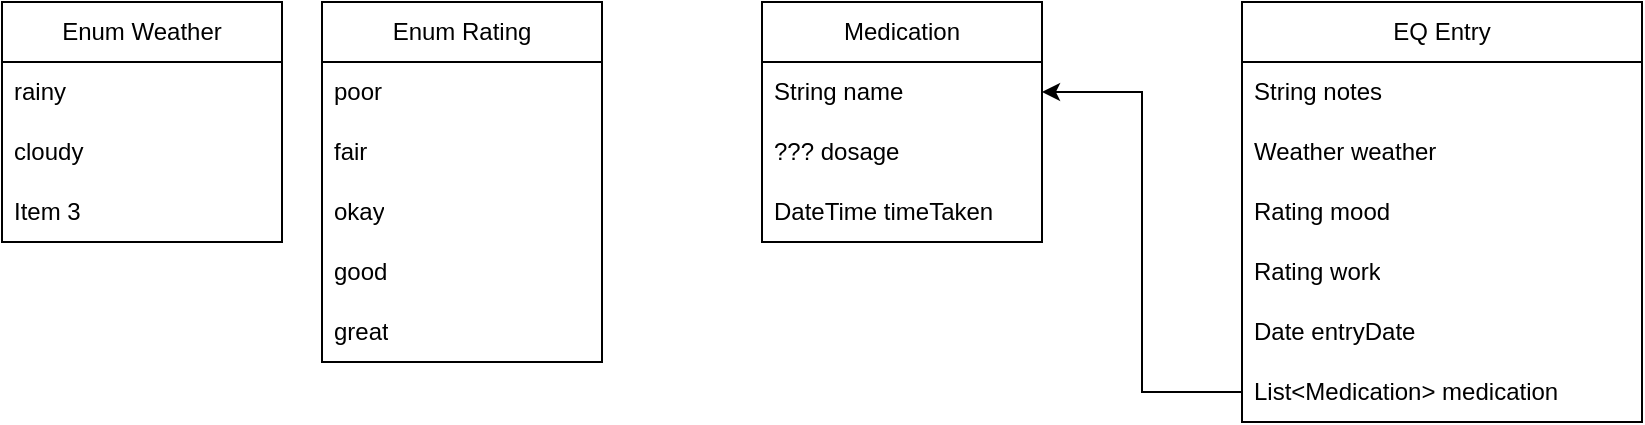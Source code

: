 <mxfile version="27.1.4">
  <diagram name="Page-1" id="wL45Og8CIMugXO4mLB4C">
    <mxGraphModel dx="3428" dy="951" grid="1" gridSize="10" guides="1" tooltips="1" connect="1" arrows="1" fold="1" page="1" pageScale="1" pageWidth="850" pageHeight="1100" math="0" shadow="0">
      <root>
        <mxCell id="0" />
        <mxCell id="1" parent="0" />
        <mxCell id="tm_RHYCZJLIfnk08iRbi-1" value="EQ Entry" style="swimlane;fontStyle=0;childLayout=stackLayout;horizontal=1;startSize=30;horizontalStack=0;resizeParent=1;resizeParentMax=0;resizeLast=0;collapsible=1;marginBottom=0;whiteSpace=wrap;html=1;" vertex="1" parent="1">
          <mxGeometry x="280" y="40" width="200" height="210" as="geometry" />
        </mxCell>
        <mxCell id="tm_RHYCZJLIfnk08iRbi-2" value="String notes" style="text;strokeColor=none;fillColor=none;align=left;verticalAlign=middle;spacingLeft=4;spacingRight=4;overflow=hidden;points=[[0,0.5],[1,0.5]];portConstraint=eastwest;rotatable=0;whiteSpace=wrap;html=1;" vertex="1" parent="tm_RHYCZJLIfnk08iRbi-1">
          <mxGeometry y="30" width="200" height="30" as="geometry" />
        </mxCell>
        <mxCell id="tm_RHYCZJLIfnk08iRbi-3" value="Weather weather" style="text;strokeColor=none;fillColor=none;align=left;verticalAlign=middle;spacingLeft=4;spacingRight=4;overflow=hidden;points=[[0,0.5],[1,0.5]];portConstraint=eastwest;rotatable=0;whiteSpace=wrap;html=1;" vertex="1" parent="tm_RHYCZJLIfnk08iRbi-1">
          <mxGeometry y="60" width="200" height="30" as="geometry" />
        </mxCell>
        <mxCell id="tm_RHYCZJLIfnk08iRbi-5" value="Rating mood" style="text;strokeColor=none;fillColor=none;align=left;verticalAlign=middle;spacingLeft=4;spacingRight=4;overflow=hidden;points=[[0,0.5],[1,0.5]];portConstraint=eastwest;rotatable=0;whiteSpace=wrap;html=1;" vertex="1" parent="tm_RHYCZJLIfnk08iRbi-1">
          <mxGeometry y="90" width="200" height="30" as="geometry" />
        </mxCell>
        <mxCell id="tm_RHYCZJLIfnk08iRbi-4" value="Rating work" style="text;strokeColor=none;fillColor=none;align=left;verticalAlign=middle;spacingLeft=4;spacingRight=4;overflow=hidden;points=[[0,0.5],[1,0.5]];portConstraint=eastwest;rotatable=0;whiteSpace=wrap;html=1;" vertex="1" parent="tm_RHYCZJLIfnk08iRbi-1">
          <mxGeometry y="120" width="200" height="30" as="geometry" />
        </mxCell>
        <mxCell id="tm_RHYCZJLIfnk08iRbi-30" value="Date entryDate" style="text;strokeColor=none;fillColor=none;align=left;verticalAlign=middle;spacingLeft=4;spacingRight=4;overflow=hidden;points=[[0,0.5],[1,0.5]];portConstraint=eastwest;rotatable=0;whiteSpace=wrap;html=1;" vertex="1" parent="tm_RHYCZJLIfnk08iRbi-1">
          <mxGeometry y="150" width="200" height="30" as="geometry" />
        </mxCell>
        <mxCell id="tm_RHYCZJLIfnk08iRbi-26" value="List&amp;lt;Medication&amp;gt; medication" style="text;strokeColor=none;fillColor=none;align=left;verticalAlign=middle;spacingLeft=4;spacingRight=4;overflow=hidden;points=[[0,0.5],[1,0.5]];portConstraint=eastwest;rotatable=0;whiteSpace=wrap;html=1;" vertex="1" parent="tm_RHYCZJLIfnk08iRbi-1">
          <mxGeometry y="180" width="200" height="30" as="geometry" />
        </mxCell>
        <mxCell id="tm_RHYCZJLIfnk08iRbi-6" value="Enum Weather" style="swimlane;fontStyle=0;childLayout=stackLayout;horizontal=1;startSize=30;horizontalStack=0;resizeParent=1;resizeParentMax=0;resizeLast=0;collapsible=1;marginBottom=0;whiteSpace=wrap;html=1;" vertex="1" parent="1">
          <mxGeometry x="-340" y="40" width="140" height="120" as="geometry" />
        </mxCell>
        <mxCell id="tm_RHYCZJLIfnk08iRbi-7" value="rainy" style="text;strokeColor=none;fillColor=none;align=left;verticalAlign=middle;spacingLeft=4;spacingRight=4;overflow=hidden;points=[[0,0.5],[1,0.5]];portConstraint=eastwest;rotatable=0;whiteSpace=wrap;html=1;" vertex="1" parent="tm_RHYCZJLIfnk08iRbi-6">
          <mxGeometry y="30" width="140" height="30" as="geometry" />
        </mxCell>
        <mxCell id="tm_RHYCZJLIfnk08iRbi-8" value="cloudy" style="text;strokeColor=none;fillColor=none;align=left;verticalAlign=middle;spacingLeft=4;spacingRight=4;overflow=hidden;points=[[0,0.5],[1,0.5]];portConstraint=eastwest;rotatable=0;whiteSpace=wrap;html=1;" vertex="1" parent="tm_RHYCZJLIfnk08iRbi-6">
          <mxGeometry y="60" width="140" height="30" as="geometry" />
        </mxCell>
        <mxCell id="tm_RHYCZJLIfnk08iRbi-9" value="Item 3" style="text;strokeColor=none;fillColor=none;align=left;verticalAlign=middle;spacingLeft=4;spacingRight=4;overflow=hidden;points=[[0,0.5],[1,0.5]];portConstraint=eastwest;rotatable=0;whiteSpace=wrap;html=1;" vertex="1" parent="tm_RHYCZJLIfnk08iRbi-6">
          <mxGeometry y="90" width="140" height="30" as="geometry" />
        </mxCell>
        <mxCell id="tm_RHYCZJLIfnk08iRbi-10" value="Enum Rating" style="swimlane;fontStyle=0;childLayout=stackLayout;horizontal=1;startSize=30;horizontalStack=0;resizeParent=1;resizeParentMax=0;resizeLast=0;collapsible=1;marginBottom=0;whiteSpace=wrap;html=1;" vertex="1" parent="1">
          <mxGeometry x="-180" y="40" width="140" height="180" as="geometry" />
        </mxCell>
        <mxCell id="tm_RHYCZJLIfnk08iRbi-11" value="poor" style="text;strokeColor=none;fillColor=none;align=left;verticalAlign=middle;spacingLeft=4;spacingRight=4;overflow=hidden;points=[[0,0.5],[1,0.5]];portConstraint=eastwest;rotatable=0;whiteSpace=wrap;html=1;" vertex="1" parent="tm_RHYCZJLIfnk08iRbi-10">
          <mxGeometry y="30" width="140" height="30" as="geometry" />
        </mxCell>
        <mxCell id="tm_RHYCZJLIfnk08iRbi-12" value="fair" style="text;strokeColor=none;fillColor=none;align=left;verticalAlign=middle;spacingLeft=4;spacingRight=4;overflow=hidden;points=[[0,0.5],[1,0.5]];portConstraint=eastwest;rotatable=0;whiteSpace=wrap;html=1;" vertex="1" parent="tm_RHYCZJLIfnk08iRbi-10">
          <mxGeometry y="60" width="140" height="30" as="geometry" />
        </mxCell>
        <mxCell id="tm_RHYCZJLIfnk08iRbi-13" value="okay" style="text;strokeColor=none;fillColor=none;align=left;verticalAlign=middle;spacingLeft=4;spacingRight=4;overflow=hidden;points=[[0,0.5],[1,0.5]];portConstraint=eastwest;rotatable=0;whiteSpace=wrap;html=1;" vertex="1" parent="tm_RHYCZJLIfnk08iRbi-10">
          <mxGeometry y="90" width="140" height="30" as="geometry" />
        </mxCell>
        <mxCell id="tm_RHYCZJLIfnk08iRbi-18" value="good" style="text;strokeColor=none;fillColor=none;align=left;verticalAlign=middle;spacingLeft=4;spacingRight=4;overflow=hidden;points=[[0,0.5],[1,0.5]];portConstraint=eastwest;rotatable=0;whiteSpace=wrap;html=1;" vertex="1" parent="tm_RHYCZJLIfnk08iRbi-10">
          <mxGeometry y="120" width="140" height="30" as="geometry" />
        </mxCell>
        <mxCell id="tm_RHYCZJLIfnk08iRbi-19" value="great" style="text;strokeColor=none;fillColor=none;align=left;verticalAlign=middle;spacingLeft=4;spacingRight=4;overflow=hidden;points=[[0,0.5],[1,0.5]];portConstraint=eastwest;rotatable=0;whiteSpace=wrap;html=1;" vertex="1" parent="tm_RHYCZJLIfnk08iRbi-10">
          <mxGeometry y="150" width="140" height="30" as="geometry" />
        </mxCell>
        <mxCell id="tm_RHYCZJLIfnk08iRbi-21" value="Medication" style="swimlane;fontStyle=0;childLayout=stackLayout;horizontal=1;startSize=30;horizontalStack=0;resizeParent=1;resizeParentMax=0;resizeLast=0;collapsible=1;marginBottom=0;whiteSpace=wrap;html=1;" vertex="1" parent="1">
          <mxGeometry x="40" y="40" width="140" height="120" as="geometry" />
        </mxCell>
        <mxCell id="tm_RHYCZJLIfnk08iRbi-22" value="String name" style="text;strokeColor=none;fillColor=none;align=left;verticalAlign=middle;spacingLeft=4;spacingRight=4;overflow=hidden;points=[[0,0.5],[1,0.5]];portConstraint=eastwest;rotatable=0;whiteSpace=wrap;html=1;" vertex="1" parent="tm_RHYCZJLIfnk08iRbi-21">
          <mxGeometry y="30" width="140" height="30" as="geometry" />
        </mxCell>
        <mxCell id="tm_RHYCZJLIfnk08iRbi-23" value="??? dosage" style="text;strokeColor=none;fillColor=none;align=left;verticalAlign=middle;spacingLeft=4;spacingRight=4;overflow=hidden;points=[[0,0.5],[1,0.5]];portConstraint=eastwest;rotatable=0;whiteSpace=wrap;html=1;" vertex="1" parent="tm_RHYCZJLIfnk08iRbi-21">
          <mxGeometry y="60" width="140" height="30" as="geometry" />
        </mxCell>
        <mxCell id="tm_RHYCZJLIfnk08iRbi-25" value="DateTime timeTaken" style="text;strokeColor=none;fillColor=none;align=left;verticalAlign=middle;spacingLeft=4;spacingRight=4;overflow=hidden;points=[[0,0.5],[1,0.5]];portConstraint=eastwest;rotatable=0;whiteSpace=wrap;html=1;" vertex="1" parent="tm_RHYCZJLIfnk08iRbi-21">
          <mxGeometry y="90" width="140" height="30" as="geometry" />
        </mxCell>
        <mxCell id="tm_RHYCZJLIfnk08iRbi-29" style="edgeStyle=orthogonalEdgeStyle;rounded=0;orthogonalLoop=1;jettySize=auto;html=1;entryX=1;entryY=0.5;entryDx=0;entryDy=0;" edge="1" parent="1" source="tm_RHYCZJLIfnk08iRbi-26" target="tm_RHYCZJLIfnk08iRbi-22">
          <mxGeometry relative="1" as="geometry" />
        </mxCell>
      </root>
    </mxGraphModel>
  </diagram>
</mxfile>
